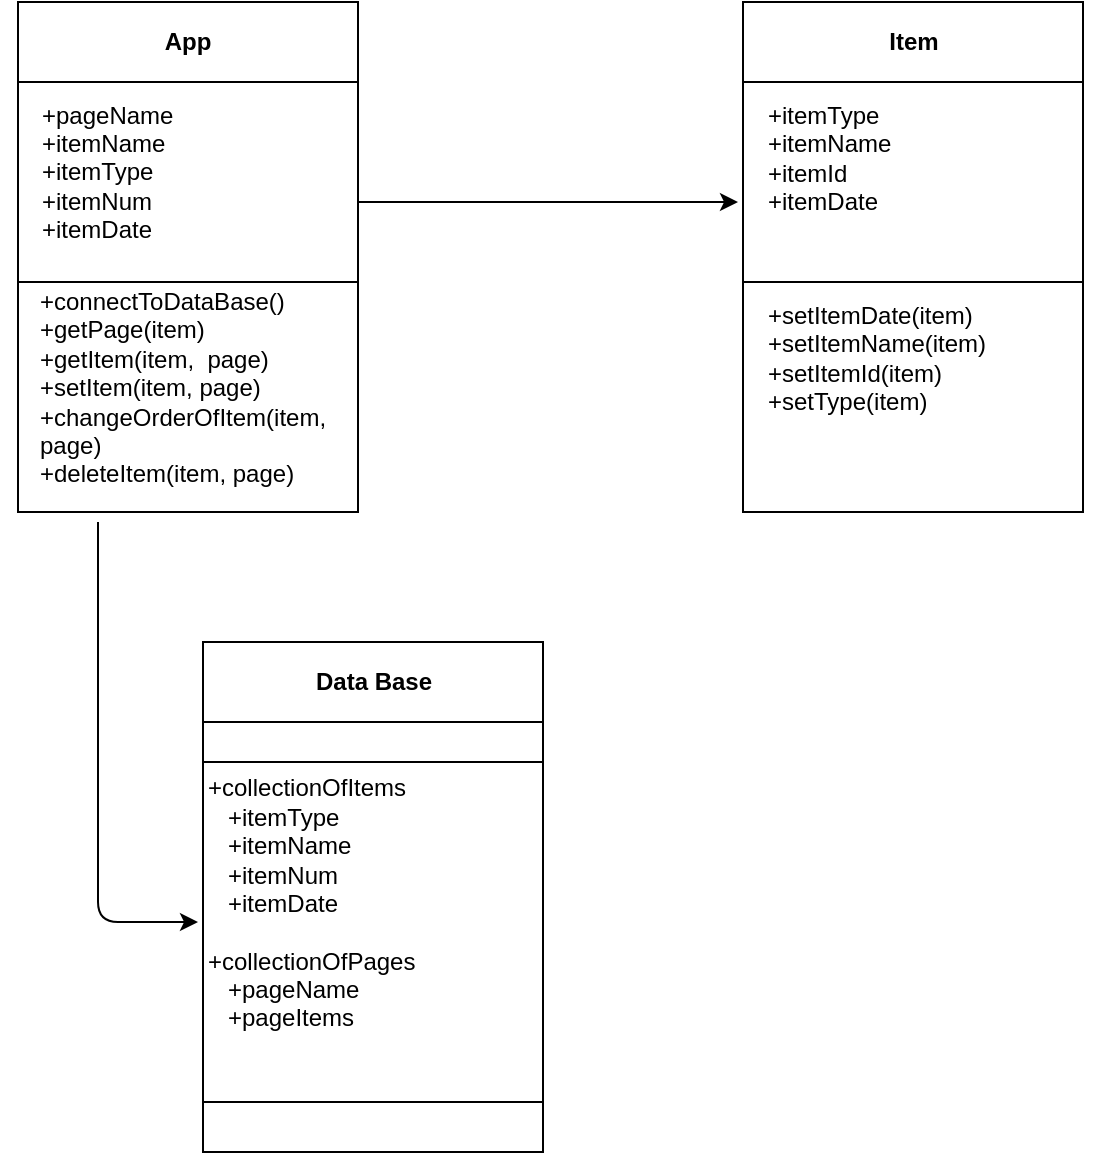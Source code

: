 <mxfile version="14.1.2" type="device"><diagram id="-Bxr2_WXJV_sGWm559oH" name="Page-1"><mxGraphModel dx="1342" dy="583" grid="1" gridSize="10" guides="1" tooltips="1" connect="1" arrows="1" fold="1" page="1" pageScale="1" pageWidth="850" pageHeight="1100" math="0" shadow="0"><root><mxCell id="0"/><mxCell id="1" parent="0"/><mxCell id="qwvUvy1vPbFD0XNpLb2t-5" value="" style="endArrow=classic;html=1;" parent="1" edge="1"><mxGeometry width="50" height="50" relative="1" as="geometry"><mxPoint x="240" y="180" as="sourcePoint"/><mxPoint x="430" y="180" as="targetPoint"/></mxGeometry></mxCell><mxCell id="TFS2FsohghzBZkH26NU1-8" value="&lt;div&gt;&lt;br&gt;&lt;/div&gt;&lt;div&gt;&lt;br&gt;&lt;/div&gt;&lt;div&gt;&lt;br&gt;&lt;/div&gt;&lt;div&gt;&lt;br&gt;&lt;/div&gt;&lt;div&gt;&lt;br&gt;&lt;/div&gt;&lt;div&gt;&lt;br&gt;&lt;/div&gt;&lt;div&gt;&lt;br&gt;&lt;/div&gt;&lt;div&gt;&lt;br&gt;&lt;/div&gt;&lt;div&gt;&lt;br&gt;&lt;/div&gt;&lt;div&gt;&lt;br&gt;&lt;/div&gt;&lt;div&gt;&lt;br&gt;&lt;/div&gt;&lt;div&gt;&lt;br&gt;&lt;/div&gt;&lt;div&gt;&lt;br&gt;&lt;/div&gt;" style="rounded=0;whiteSpace=wrap;html=1;rotation=90;" parent="1" vertex="1"><mxGeometry x="27.5" y="122.5" width="255" height="170" as="geometry"/></mxCell><mxCell id="TFS2FsohghzBZkH26NU1-9" value="&lt;b&gt;App&lt;/b&gt;" style="rounded=0;whiteSpace=wrap;html=1;" parent="1" vertex="1"><mxGeometry x="70" y="80" width="170" height="40" as="geometry"/></mxCell><mxCell id="TFS2FsohghzBZkH26NU1-12" value="" style="rounded=0;whiteSpace=wrap;html=1;" parent="1" vertex="1"><mxGeometry x="70" y="120" width="170" height="100" as="geometry"/></mxCell><mxCell id="TFS2FsohghzBZkH26NU1-11" value="&lt;div&gt;+pageName&lt;/div&gt;&lt;div&gt;+itemName&lt;/div&gt;&lt;div&gt;+itemType&lt;/div&gt;&lt;div&gt;+itemNum&lt;/div&gt;&lt;div&gt;+itemDate&lt;br&gt;&lt;/div&gt;" style="text;html=1;strokeColor=none;fillColor=none;align=left;verticalAlign=middle;whiteSpace=wrap;rounded=0;" parent="1" vertex="1"><mxGeometry x="80" y="120" width="150" height="90" as="geometry"/></mxCell><mxCell id="TFS2FsohghzBZkH26NU1-14" value="&lt;div align=&quot;left&quot;&gt;&lt;br&gt;&lt;/div&gt;&lt;div align=&quot;left&quot;&gt;+connectToDataBase()&lt;/div&gt;&lt;div align=&quot;left&quot;&gt;+getPage(item)&lt;/div&gt;&lt;div align=&quot;left&quot;&gt;+getItem(item,&amp;nbsp; page)&lt;/div&gt;&lt;div align=&quot;left&quot;&gt;+setItem(item, page)&lt;/div&gt;&lt;div align=&quot;left&quot;&gt;+changeOrderOfItem(item, page)&lt;/div&gt;&lt;div align=&quot;left&quot;&gt;+deleteItem(item, page)&lt;/div&gt;&lt;div align=&quot;left&quot;&gt;&lt;br&gt;&lt;/div&gt;&lt;div align=&quot;left&quot;&gt;&lt;br&gt;&lt;/div&gt;" style="text;html=1;strokeColor=none;fillColor=none;align=center;verticalAlign=middle;whiteSpace=wrap;rounded=0;" parent="1" vertex="1"><mxGeometry x="80" y="230" width="150" height="100" as="geometry"/></mxCell><mxCell id="zhJ6l4CClU89oFJP9dW2-1" value="&lt;div&gt;&lt;br&gt;&lt;/div&gt;&lt;div&gt;&lt;br&gt;&lt;/div&gt;&lt;div&gt;&lt;br&gt;&lt;/div&gt;&lt;div&gt;&lt;br&gt;&lt;/div&gt;&lt;div&gt;&lt;br&gt;&lt;/div&gt;&lt;div&gt;&lt;br&gt;&lt;/div&gt;&lt;div&gt;&lt;br&gt;&lt;/div&gt;&lt;div&gt;&lt;br&gt;&lt;/div&gt;&lt;div&gt;&lt;br&gt;&lt;/div&gt;&lt;div&gt;&lt;br&gt;&lt;/div&gt;&lt;div&gt;&lt;br&gt;&lt;/div&gt;&lt;div&gt;&lt;br&gt;&lt;/div&gt;&lt;div&gt;&lt;br&gt;&lt;/div&gt;" style="rounded=0;whiteSpace=wrap;html=1;rotation=90;" parent="1" vertex="1"><mxGeometry x="120" y="442.5" width="255" height="170" as="geometry"/></mxCell><mxCell id="zhJ6l4CClU89oFJP9dW2-2" value="&lt;b&gt;Data Base&lt;/b&gt;" style="rounded=0;whiteSpace=wrap;html=1;" parent="1" vertex="1"><mxGeometry x="162.5" y="400" width="170" height="40" as="geometry"/></mxCell><mxCell id="zhJ6l4CClU89oFJP9dW2-3" value="&lt;div align=&quot;left&quot;&gt;&lt;br&gt;&lt;/div&gt;&lt;div align=&quot;left&quot;&gt;&lt;br&gt;&lt;/div&gt;&lt;div align=&quot;left&quot;&gt;+collectionOfItems&lt;/div&gt;&lt;div align=&quot;left&quot;&gt;&amp;nbsp;&amp;nbsp; +itemType&lt;br&gt;&lt;/div&gt;&lt;div align=&quot;left&quot;&gt;&amp;nbsp;&amp;nbsp; +itemName&lt;/div&gt;&lt;div align=&quot;left&quot;&gt;&amp;nbsp;&amp;nbsp; +itemNum&lt;br&gt;&lt;/div&gt;&lt;div align=&quot;left&quot;&gt;&amp;nbsp;&amp;nbsp; +itemDate&lt;/div&gt;&lt;div align=&quot;left&quot;&gt;&lt;br&gt;&lt;/div&gt;&lt;div align=&quot;left&quot;&gt;+collectionOfPages&lt;/div&gt;&lt;div align=&quot;left&quot;&gt;&amp;nbsp;&amp;nbsp; +pageName&lt;br&gt;&lt;/div&gt;&lt;div align=&quot;left&quot;&gt;&amp;nbsp;&amp;nbsp; +pageItems&lt;br&gt;&lt;/div&gt;&lt;div align=&quot;left&quot;&gt;&lt;br&gt;&lt;/div&gt;&lt;div align=&quot;left&quot;&gt;&lt;br&gt;&lt;/div&gt;&lt;div align=&quot;left&quot;&gt;&lt;br&gt;&lt;/div&gt;&lt;div align=&quot;left&quot;&gt;&lt;br&gt;&lt;/div&gt;" style="rounded=0;whiteSpace=wrap;html=1;align=left;" parent="1" vertex="1"><mxGeometry x="162.5" y="460" width="170" height="170" as="geometry"/></mxCell><mxCell id="zhJ6l4CClU89oFJP9dW2-11" value="&lt;div&gt;&lt;br&gt;&lt;/div&gt;&lt;div&gt;&lt;br&gt;&lt;/div&gt;&lt;div&gt;&lt;br&gt;&lt;/div&gt;&lt;div&gt;&lt;br&gt;&lt;/div&gt;&lt;div&gt;&lt;br&gt;&lt;/div&gt;&lt;div&gt;&lt;br&gt;&lt;/div&gt;&lt;div&gt;&lt;br&gt;&lt;/div&gt;&lt;div&gt;&lt;br&gt;&lt;/div&gt;&lt;div&gt;&lt;br&gt;&lt;/div&gt;&lt;div&gt;&lt;br&gt;&lt;/div&gt;&lt;div&gt;&lt;br&gt;&lt;/div&gt;&lt;div&gt;&lt;br&gt;&lt;/div&gt;&lt;div&gt;&lt;br&gt;&lt;/div&gt;" style="rounded=0;whiteSpace=wrap;html=1;rotation=90;" parent="1" vertex="1"><mxGeometry x="390" y="122.5" width="255" height="170" as="geometry"/></mxCell><mxCell id="zhJ6l4CClU89oFJP9dW2-12" value="&lt;b&gt;Item&lt;/b&gt;" style="rounded=0;whiteSpace=wrap;html=1;" parent="1" vertex="1"><mxGeometry x="432.5" y="80" width="170" height="40" as="geometry"/></mxCell><mxCell id="zhJ6l4CClU89oFJP9dW2-13" value="" style="rounded=0;whiteSpace=wrap;html=1;" parent="1" vertex="1"><mxGeometry x="432.5" y="120" width="170" height="100" as="geometry"/></mxCell><mxCell id="zhJ6l4CClU89oFJP9dW2-14" value="&lt;div&gt;+itemType&lt;br&gt;&lt;/div&gt;&lt;div&gt;+itemName&lt;/div&gt;&lt;div&gt;+itemId&lt;/div&gt;&lt;div&gt;+itemDate&lt;/div&gt;" style="text;html=1;strokeColor=none;fillColor=none;align=left;verticalAlign=middle;whiteSpace=wrap;rounded=0;" parent="1" vertex="1"><mxGeometry x="442.5" y="122.5" width="162.5" height="70" as="geometry"/></mxCell><mxCell id="zhJ6l4CClU89oFJP9dW2-15" value="&lt;div align=&quot;left&quot;&gt;+setItemDate(item)&lt;/div&gt;&lt;div align=&quot;left&quot;&gt;+setItemName(item)&lt;/div&gt;&lt;div align=&quot;left&quot;&gt;+setItemId(item)&lt;br&gt;&lt;/div&gt;&lt;div align=&quot;left&quot;&gt;+setType(item)&lt;br&gt;&lt;/div&gt;&lt;div align=&quot;left&quot;&gt;&lt;br&gt;&lt;/div&gt;&lt;div align=&quot;left&quot;&gt;&lt;br&gt;&lt;/div&gt;&lt;div align=&quot;left&quot;&gt;&lt;br&gt;&lt;/div&gt;&lt;div align=&quot;left&quot;&gt;&lt;br&gt;&lt;/div&gt;" style="text;html=1;strokeColor=none;fillColor=none;align=left;verticalAlign=middle;whiteSpace=wrap;rounded=0;" parent="1" vertex="1"><mxGeometry x="442.5" y="237" width="130" height="100" as="geometry"/></mxCell><mxCell id="qwvUvy1vPbFD0XNpLb2t-2" value="" style="endArrow=classic;html=1;edgeStyle=orthogonalEdgeStyle;" parent="1" edge="1"><mxGeometry width="50" height="50" relative="1" as="geometry"><mxPoint x="110" y="340" as="sourcePoint"/><mxPoint x="160" y="540" as="targetPoint"/><Array as="points"><mxPoint x="110" y="540"/><mxPoint x="154" y="540"/></Array></mxGeometry></mxCell></root></mxGraphModel></diagram></mxfile>